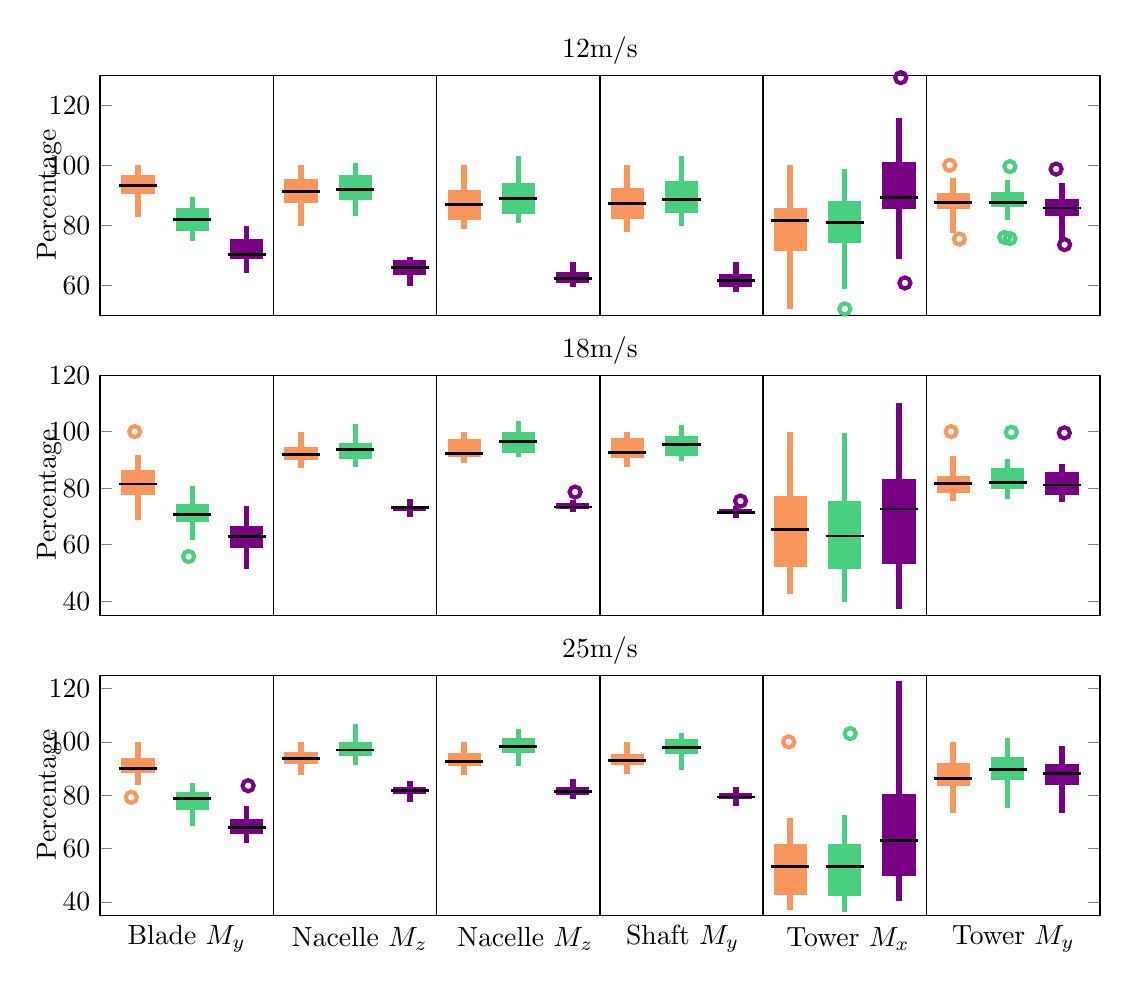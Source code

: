 % This file was created by matlab2tikz.
%
%The latest updates can be retrieved from
%  http://www.mathworks.com/matlabcentral/fileexchange/22022-matlab2tikz-matlab2tikz
%where you can also make suggestions and rate matlab2tikz.
%
\definecolor{mycolor1}{rgb}{0.977,0.589,0.357}%
\definecolor{mycolor2}{rgb}{0.286,0.812,0.5}%
\definecolor{mycolor3}{rgb}{0.471,0.0,0.522}%
\begin{tikzpicture}

\begin{axis}[%
width=5in,
height=1.2in,
at={(0in,0in)},
scale only axis,
unbounded coords=jump,
xmin=0.3,
xmax=18.7,
xtick={0.3,18.7},
xticklabels={{},{}},
ymin=50,
ymax=130,
title={12m/s},
ylabel={Percentage},
ylabel style = {yshift=-4mm},
title style = {yshift=-2mm},
axis background/.style={fill=white}
]
\addplot [color=mycolor1,solid,forget plot, line width=2pt]
  table[row sep=crcr]{%
1	82.866\\
1	100\\
};
\addplot [color=mycolor2,solid,forget plot, line width=2pt]
  table[row sep=crcr]{%
2	74.588\\
2	89.319\\
};
\addplot [color=mycolor3,solid,forget plot, line width=2pt]
  table[row sep=crcr]{%
3	63.996\\
3	79.573\\
};
\addplot [color=mycolor1,solid,forget plot, line width=2pt]
  table[row sep=crcr]{%
4	79.755\\
4	100\\
};
\addplot [color=mycolor2,solid,forget plot, line width=2pt]
  table[row sep=crcr]{%
5	83.084\\
5	100.679\\
};
\addplot [color=mycolor3,solid,forget plot, line width=2pt]
  table[row sep=crcr]{%
6	59.844\\
6	69.293\\
};
\addplot [color=mycolor1,solid,forget plot, line width=2pt]
  table[row sep=crcr]{%
7	78.651\\
7	100\\
};
\addplot [color=mycolor2,solid,forget plot, line width=2pt]
  table[row sep=crcr]{%
8	80.747\\
8	103.078\\
};
\addplot [color=mycolor3,solid,forget plot, line width=2pt]
  table[row sep=crcr]{%
9	59.325\\
9	67.78\\
};
\addplot [color=mycolor1,solid,forget plot, line width=2pt]
  table[row sep=crcr]{%
10	77.721\\
10	100\\
};
\addplot [color=mycolor2,solid,forget plot, line width=2pt]
  table[row sep=crcr]{%
11	79.77\\
11	103.009\\
};
\addplot [color=mycolor3,solid,forget plot, line width=2pt]
  table[row sep=crcr]{%
12	57.817\\
12	67.798\\
};
\addplot [color=mycolor1,solid,forget plot, line width=2pt]
  table[row sep=crcr]{%
13	52.016\\
13	100\\
};
\addplot [color=mycolor2,solid,forget plot, line width=2pt]
  table[row sep=crcr]{%
14	58.871\\
14	98.607\\
};
\addplot [color=mycolor3,solid,forget plot, line width=2pt]
  table[row sep=crcr]{%
15	68.677\\
15	115.744\\
};
\addplot [color=mycolor1,solid,forget plot, line width=2pt]
  table[row sep=crcr]{%
16	77.323\\
16	95.729\\
};\label{line:stat1}
\addplot [color=mycolor2,solid,forget plot, line width=2pt]
  table[row sep=crcr]{%
17	81.88\\
17	95.068\\
};\label{line:stat2}
\addplot [color=mycolor3,solid,forget plot, line width=2pt]
  table[row sep=crcr]{%
18	75.071\\
18	94.049\\
};\label{line:stat3}
\addplot [color=mycolor1,solid,line width=12.0pt,forget plot]
  table[row sep=crcr]{%
1	90.521\\
1	96.618\\
};
\addplot [color=mycolor2,solid,line width=12.0pt,forget plot]
  table[row sep=crcr]{%
2	77.926\\
2	85.581\\
};
\addplot [color=mycolor3,solid,line width=12.0pt,forget plot]
  table[row sep=crcr]{%
3	68.647\\
3	75.412\\
};
\addplot [color=mycolor1,solid,line width=12.0pt,forget plot]
  table[row sep=crcr]{%
4	87.33\\
4	95.279\\
};
\addplot [color=mycolor2,solid,line width=12.0pt,forget plot]
  table[row sep=crcr]{%
5	88.519\\
5	96.603\\
};
\addplot [color=mycolor3,solid,line width=12.0pt,forget plot]
  table[row sep=crcr]{%
6	63.492\\
6	68.308\\
};
\addplot [color=mycolor1,solid,line width=12.0pt,forget plot]
  table[row sep=crcr]{%
7	81.729\\
7	91.683\\
};
\addplot [color=mycolor2,solid,line width=12.0pt,forget plot]
  table[row sep=crcr]{%
8	83.857\\
8	94.073\\
};
\addplot [color=mycolor3,solid,line width=12.0pt,forget plot]
  table[row sep=crcr]{%
9	60.75\\
9	64.309\\
};
\addplot [color=mycolor1,solid,line width=12.0pt,forget plot]
  table[row sep=crcr]{%
10	82.01\\
10	92.414\\
};
\addplot [color=mycolor2,solid,line width=12.0pt,forget plot]
  table[row sep=crcr]{%
11	83.963\\
11	94.622\\
};
\addplot [color=mycolor3,solid,line width=12.0pt,forget plot]
  table[row sep=crcr]{%
12	59.561\\
12	63.697\\
};
\addplot [color=mycolor1,solid,line width=12.0pt,forget plot]
  table[row sep=crcr]{%
13	71.298\\
13	85.594\\
};
\addplot [color=mycolor2,solid,line width=12.0pt,forget plot]
  table[row sep=crcr]{%
14	73.946\\
14	88.123\\
};
\addplot [color=mycolor3,solid,line width=12.0pt,forget plot]
  table[row sep=crcr]{%
15	85.411\\
15	101.081\\
};
\addplot [color=mycolor1,solid,line width=12.0pt,forget plot]
  table[row sep=crcr]{%
16	85.32\\
16	90.886\\
};
\addplot [color=mycolor2,solid,line width=12.0pt,forget plot]
  table[row sep=crcr]{%
17	86.124\\
17	91.092\\
};
\addplot [color=mycolor3,solid,line width=12.0pt,forget plot]
  table[row sep=crcr]{%
18	82.925\\
18	88.581\\
};
\addplot [color=black,solid,forget plot,line width=1pt]
  table[row sep=crcr]{%
0.65	93.191\\
1.35	93.191\\
};
\addplot [color=black,solid,forget plot,line width=1pt]
  table[row sep=crcr]{%
1.65	81.998\\
2.35	81.998\\
};
\addplot [color=black,solid,forget plot,line width=1pt]
  table[row sep=crcr]{%
2.65	70.249\\
3.35	70.249\\
};
\addplot [color=black,solid,forget plot,line width=1pt]
  table[row sep=crcr]{%
3.65	91.202\\
4.35	91.202\\
};
\addplot [color=black,solid,forget plot,line width=1pt]
  table[row sep=crcr]{%
4.65	91.814\\
5.35	91.814\\
};
\addplot [color=black,solid,forget plot,line width=1pt]
  table[row sep=crcr]{%
5.65	65.971\\
6.35	65.971\\
};
\addplot [color=black,solid,forget plot,line width=1pt]
  table[row sep=crcr]{%
6.65	86.837\\
7.35	86.837\\
};
\addplot [color=black,solid,forget plot,line width=1pt]
  table[row sep=crcr]{%
7.65	88.867\\
8.35	88.867\\
};
\addplot [color=black,solid,forget plot,line width=1pt]
  table[row sep=crcr]{%
8.65	62.322\\
9.35	62.322\\
};
\addplot [color=black,solid,forget plot,line width=1pt]
  table[row sep=crcr]{%
9.65	87.26\\
10.35	87.26\\
};
\addplot [color=black,solid,forget plot,line width=1pt]
  table[row sep=crcr]{%
10.65	88.572\\
11.35	88.572\\
};
\addplot [color=black,solid,forget plot,line width=1pt]
  table[row sep=crcr]{%
11.65	61.649\\
12.35	61.649\\
};
\addplot [color=black,solid,forget plot,line width=1pt]
  table[row sep=crcr]{%
12.65	81.534\\
13.35	81.534\\
};
\addplot [color=black,solid,forget plot,line width=1pt]
  table[row sep=crcr]{%
13.65	80.847\\
14.35	80.847\\
};
\addplot [color=black,solid,forget plot,line width=1pt]
  table[row sep=crcr]{%
14.65	89.177\\
15.35	89.177\\
};
\addplot [color=black,solid,forget plot,line width=1pt]
  table[row sep=crcr]{%
15.65	87.625\\
16.35	87.625\\
};
\addplot [color=black,solid,forget plot,line width=1pt]
  table[row sep=crcr]{%
16.65	87.473\\
17.35	87.473\\
};
\addplot [color=black,solid,forget plot,line width=1pt]
  table[row sep=crcr]{%
17.65	85.758\\
18.35	85.758\\
};

\addplot [color=black,mark size=2.0pt,only marks,mark=o,mark options={solid,draw=mycolor2},line width=1.5pt,forget plot]
  table[row sep=crcr]{%
14.005	52.089\\
};
\addplot [color=black,mark size=2.0pt,only marks,mark=o,mark options={solid,draw=mycolor3},line width=1.5pt,forget plot]
  table[row sep=crcr]{%
15.111	60.74\\
15.034	129.179\\
};
\addplot [color=black,mark size=2.0pt,only marks,mark=o,mark options={solid,draw=mycolor1},line width=1.5pt,forget plot]
  table[row sep=crcr]{%
16.114	75.375\\
15.935	100\\
};

\addplot [color=black,mark size=2.0pt,only marks,mark=o,mark options={solid,draw=mycolor2},line width=1.5pt,forget plot]
  table[row sep=crcr]{%
17.044	75.572\\
16.947	75.929\\
17.043	99.535\\
};
\addplot [color=black,mark size=2.0pt,only marks,mark=o,mark options={solid,draw=mycolor3},line width=1.5pt,forget plot]
  table[row sep=crcr]{%
18.049	73.517\\
17.892	98.713\\
};
\addplot [color=black,solid,forget plot]
  table[row sep=crcr]{%
3.5	30\\
3.5	130\\
};
\addplot [color=black,solid,forget plot]
  table[row sep=crcr]{%
6.5	30\\
6.5	130\\
};
\addplot [color=black,solid,forget plot]
  table[row sep=crcr]{%
9.5	30\\
9.5	130\\
};
\addplot [color=black,solid,forget plot]
  table[row sep=crcr]{%
12.5	30\\
12.5	130\\
};
\addplot [color=black,solid,forget plot]
  table[row sep=crcr]{%
15.5	30\\
15.5	130\\
};
\end{axis}

\begin{axis}[%
width=5in,
height=1.2in,
at={(0in,-1.5in)},
scale only axis,
ylabel={Percentage},
unbounded coords=jump,
xmin=0.3,
xmax=18.7,
xtick={0.3,18.7},
xticklabels={{},{}},
ymin=35,
ymax=120,
title={18m/s},
title style = {yshift=-2mm},
ylabel style = {yshift=-4mm},
axis background/.style={fill=white}
]
\addplot [color=mycolor1,solid,forget plot, line width=2pt]
  table[row sep=crcr]{%
1	68.717\\
1	91.829\\
};
\addplot [color=mycolor2,solid,forget plot, line width=2pt]
  table[row sep=crcr]{%
2	61.719\\
2	80.697\\
};
\addplot [color=mycolor3,solid,forget plot, line width=2pt]
  table[row sep=crcr]{%
3	51.53\\
3	73.503\\
};
\addplot [color=mycolor1,solid,forget plot, line width=2pt]
  table[row sep=crcr]{%
4	87.135\\
4	100\\
};
\addplot [color=mycolor2,solid,forget plot, line width=2pt]
  table[row sep=crcr]{%
5	87.36\\
5	102.865\\
};
\addplot [color=mycolor3,solid,forget plot, line width=2pt]
  table[row sep=crcr]{%
6	69.663\\
6	76.124\\
};
\addplot [color=mycolor1,solid,forget plot, line width=2pt]
  table[row sep=crcr]{%
7	88.762\\
7	100\\
};
\addplot [color=mycolor2,solid,forget plot, line width=2pt]
  table[row sep=crcr]{%
8	91.101\\
8	103.651\\
};
\addplot [color=mycolor3,solid,forget plot, line width=2pt]
  table[row sep=crcr]{%
9	71.706\\
9	75.813\\
};
\addplot [color=mycolor1,solid,forget plot, line width=2pt]
  table[row sep=crcr]{%
10	87.354\\
10	100\\
};
\addplot [color=mycolor2,solid,forget plot, line width=2pt]
  table[row sep=crcr]{%
11	89.694\\
11	102.507\\
};
\addplot [color=mycolor3,solid,forget plot, line width=2pt]
  table[row sep=crcr]{%
12	69.526\\
12	73.538\\
};
\addplot [color=mycolor1,solid,forget plot, line width=2pt]
  table[row sep=crcr]{%
13	42.449\\
13	100\\
};
\addplot [color=mycolor2,solid,forget plot, line width=2pt]
  table[row sep=crcr]{%
14	39.832\\
14	99.586\\
};
\addplot [color=mycolor3,solid,forget plot, line width=2pt]
  table[row sep=crcr]{%
15	37.081\\
15	110.268\\
};
\addplot [color=mycolor1,solid,forget plot, line width=2pt]
  table[row sep=crcr]{%
16	75.349\\
16	91.296\\
};
\addplot [color=mycolor2,solid,forget plot, line width=2pt]
  table[row sep=crcr]{%
17	76.278\\
17	90.418\\
};
\addplot [color=mycolor3,solid,forget plot, line width=2pt]
  table[row sep=crcr]{%
18	75.142\\
18	88.701\\
};
\addplot [color=mycolor1,solid,line width=12.0pt,forget plot]
  table[row sep=crcr]{%
1	77.669\\
1	86.361\\
};
\addplot [color=mycolor2,solid,line width=12.0pt,forget plot]
  table[row sep=crcr]{%
2	67.92\\
2	74.544\\
};
\addplot [color=mycolor3,solid,line width=12.0pt,forget plot]
  table[row sep=crcr]{%
3	58.822\\
3	66.553\\
};
\addplot [color=mycolor1,solid,line width=12.0pt,forget plot]
  table[row sep=crcr]{%
4	89.803\\
4	94.691\\
};
\addplot [color=mycolor2,solid,line width=12.0pt,forget plot]
  table[row sep=crcr]{%
5	90.253\\
5	95.843\\
};
\addplot [color=mycolor3,solid,line width=12.0pt,forget plot]
  table[row sep=crcr]{%
6	72.051\\
6	73.82\\
};
\addplot [color=mycolor1,solid,line width=12.0pt,forget plot]
  table[row sep=crcr]{%
7	90.873\\
7	97.576\\
};
\addplot [color=mycolor2,solid,line width=12.0pt,forget plot]
  table[row sep=crcr]{%
8	92.47\\
8	100.057\\
};
\addplot [color=mycolor3,solid,line width=12.0pt,forget plot]
  table[row sep=crcr]{%
9	72.675\\
9	74.872\\
};
\addplot [color=mycolor1,solid,line width=12.0pt,forget plot]
  table[row sep=crcr]{%
10	90.808\\
10	97.911\\
};
\addplot [color=mycolor2,solid,line width=12.0pt,forget plot]
  table[row sep=crcr]{%
11	91.253\\
11	98.357\\
};
\addplot [color=mycolor3,solid,line width=12.0pt,forget plot]
  table[row sep=crcr]{%
12	70.696\\
12	72.451\\
};
\addplot [color=mycolor1,solid,line width=12.0pt,forget plot]
  table[row sep=crcr]{%
13	51.996\\
13	77.253\\
};
\addplot [color=mycolor2,solid,line width=12.0pt,forget plot]
  table[row sep=crcr]{%
14	51.355\\
14	75.277\\
};
\addplot [color=mycolor3,solid,line width=12.0pt,forget plot]
  table[row sep=crcr]{%
15	53.258\\
15	83.302\\
};
\addplot [color=mycolor1,solid,line width=12.0pt,forget plot]
  table[row sep=crcr]{%
16	78.286\\
16	84.465\\
};
\addplot [color=mycolor2,solid,line width=12.0pt,forget plot]
  table[row sep=crcr]{%
17	79.791\\
17	86.996\\
};
\addplot [color=mycolor3,solid,line width=12.0pt,forget plot]
  table[row sep=crcr]{%
18	77.738\\
18	85.866\\
};
\addplot [color=black,solid,forget plot,line width=1pt]
  table[row sep=crcr]{%
0.65	81.494\\
1.35	81.494\\
};
\addplot [color=black,solid,forget plot,line width=1pt]
  table[row sep=crcr]{%
1.65	70.605\\
2.35	70.605\\
};
\addplot [color=black,solid,forget plot,line width=1pt]
  table[row sep=crcr]{%
2.65	62.988\\
3.35	62.988\\
};
\addplot [color=black,solid,forget plot,line width=1pt]
  table[row sep=crcr]{%
3.65	92.051\\
4.35	92.051\\
};
\addplot [color=black,solid,forget plot,line width=1pt]
  table[row sep=crcr]{%
4.65	93.736\\
5.35	93.736\\
};
\addplot [color=black,solid,forget plot,line width=1pt]
  table[row sep=crcr]{%
5.65	73.09\\
6.35	73.09\\
};
\addplot [color=black,solid,forget plot,line width=1pt]
  table[row sep=crcr]{%
6.65	92.27\\
7.35	92.27\\
};
\addplot [color=black,solid,forget plot,line width=1pt]
  table[row sep=crcr]{%
7.65	96.463\\
8.35	96.463\\
};
\addplot [color=black,solid,forget plot,line width=1pt]
  table[row sep=crcr]{%
8.65	73.303\\
9.35	73.303\\
};
\addplot [color=black,solid,forget plot,line width=1pt]
  table[row sep=crcr]{%
9.65	92.618\\
10.35	92.618\\
};
\addplot [color=black,solid,forget plot,line width=1pt]
  table[row sep=crcr]{%
10.65	95.404\\
11.35	95.404\\
};
\addplot [color=black,solid,forget plot,line width=1pt]
  table[row sep=crcr]{%
11.65	71.281\\
12.35	71.281\\
};
\addplot [color=black,solid,forget plot,line width=1pt]
  table[row sep=crcr]{%
12.65	65.349\\
13.35	65.349\\
};
\addplot [color=black,solid,forget plot,line width=1pt]
  table[row sep=crcr]{%
13.65	63.046\\
14.35	63.046\\
};
\addplot [color=black,solid,forget plot,line width=1pt]
  table[row sep=crcr]{%
14.65	72.64\\
15.35	72.64\\
};
\addplot [color=black,solid,forget plot,line width=1pt]
  table[row sep=crcr]{%
15.65	81.553\\
16.35	81.553\\
};
\addplot [color=black,solid,forget plot,line width=1pt]
  table[row sep=crcr]{%
16.65	81.947\\
17.35	81.947\\
};
\addplot [color=black,solid,forget plot,line width=1pt]
  table[row sep=crcr]{%
17.65	81.134\\
18.35	81.134\\
};
\addplot [color=black,mark size=2.0pt,only marks,mark=o,mark options={solid,draw=mycolor1},line width=1.5pt,forget plot]
  table[row sep=crcr]{%
0.939	100\\
};
\addplot [color=black,mark size=2.0pt,only marks,mark=o,mark options={solid,draw=mycolor2},line width=1.5pt,forget plot]
  table[row sep=crcr]{%
1.931	55.794\\
};
\addplot [color=black,mark size=2.0pt,only marks,mark=o,mark options={solid,draw=mycolor3},line width=1.5pt,forget plot]
  table[row sep=crcr]{%
nan	nan\\
};
\addplot [color=black,mark size=2.0pt,only marks,mark=o,mark options={solid,draw=mycolor1},line width=1.5pt,forget plot]
  table[row sep=crcr]{%
nan	nan\\
};
\addplot [color=black,mark size=2.0pt,only marks,mark=o,mark options={solid,draw=mycolor2},line width=1.5pt,forget plot]
  table[row sep=crcr]{%
nan	nan\\
};
\addplot [color=black,mark size=2.0pt,only marks,mark=o,mark options={solid,draw=mycolor3},line width=1.5pt,forget plot]
  table[row sep=crcr]{%
nan	nan\\
};
\addplot [color=black,mark size=2.0pt,only marks,mark=o,mark options={solid,draw=mycolor1},line width=1.5pt,forget plot]
  table[row sep=crcr]{%
nan	nan\\
};
\addplot [color=black,mark size=2.0pt,only marks,mark=o,mark options={solid,draw=mycolor2},line width=1.5pt,forget plot]
  table[row sep=crcr]{%
nan	nan\\
};
\addplot [color=black,mark size=2.0pt,only marks,mark=o,mark options={solid,draw=mycolor3},line width=1.5pt,forget plot]
  table[row sep=crcr]{%
9.042	78.608\\
};
\addplot [color=black,mark size=2.0pt,only marks,mark=o,mark options={solid,draw=mycolor1},line width=1.5pt,forget plot]
  table[row sep=crcr]{%
nan	nan\\
};
\addplot [color=black,mark size=2.0pt,only marks,mark=o,mark options={solid,draw=mycolor2},line width=1.5pt,forget plot]
  table[row sep=crcr]{%
nan	nan\\
};
\addplot [color=black,mark size=2.0pt,only marks,mark=o,mark options={solid,draw=mycolor3},line width=1.5pt,forget plot]
  table[row sep=crcr]{%
12.086	75.432\\
};
\addplot [color=black,mark size=2.0pt,only marks,mark=o,mark options={solid,draw=mycolor1},line width=1.5pt,forget plot]
  table[row sep=crcr]{%
nan	nan\\
};
\addplot [color=black,mark size=2.0pt,only marks,mark=o,mark options={solid,draw=mycolor2},line width=1.5pt,forget plot]
  table[row sep=crcr]{%
nan	nan\\
};
\addplot [color=black,mark size=2.0pt,only marks,mark=o,mark options={solid,draw=mycolor3},line width=1.5pt,forget plot]
  table[row sep=crcr]{%
nan	nan\\
};
\addplot [color=black,mark size=2.0pt,only marks,mark=o,mark options={solid,draw=mycolor1},line width=1.5pt,forget plot]
  table[row sep=crcr]{%
15.961	100\\
};
\addplot [color=black,mark size=2.0pt,only marks,mark=o,mark options={solid,draw=mycolor2},line width=1.5pt,forget plot]
  table[row sep=crcr]{%
17.07	99.793\\
};
\addplot [color=black,mark size=2.0pt,only marks,mark=o,mark options={solid,draw=mycolor3},line width=1.5pt,forget plot]
  table[row sep=crcr]{%
18.044	99.574\\
};
\addplot [color=black,solid,forget plot]
  table[row sep=crcr]{%
3.5	30\\
3.5	130\\
};
\addplot [color=black,solid,forget plot]
  table[row sep=crcr]{%
6.5	30\\
6.5	130\\
};
\addplot [color=black,solid,forget plot]
  table[row sep=crcr]{%
9.5	30\\
9.5	130\\
};
\addplot [color=black,solid,forget plot]
  table[row sep=crcr]{%
12.5	30\\
12.5	130\\
};
\addplot [color=black,solid,forget plot]
  table[row sep=crcr]{%
15.5	30\\
15.5	130\\
};
\end{axis}

\begin{axis}[%
width=5in,
height=1.2in,
at={(0in,-3.0in)},
scale only axis,
unbounded coords=jump,
clip=false,
xmin=0.3,
xmax=18.7,
xtick={\empty},
ymin=35,
ymax=125,
title={25m/s},
title style = {yshift=-2mm},
ylabel={Percentage},
ylabel style = {yshift=-4mm},
axis background/.style={fill=white}
]
\addplot [color=mycolor1,solid,forget plot, line width=2pt]
  table[row sep=crcr]{%
1	83.701\\
1	100\\
};
\addplot [color=mycolor2,solid,forget plot, line width=2pt]
  table[row sep=crcr]{%
2	68.505\\
2	84.467\\
};
\addplot [color=mycolor3,solid,forget plot, line width=2pt]
  table[row sep=crcr]{%
3	61.949\\
3	75.766\\
};
\addplot [color=mycolor1,solid,forget plot, line width=2pt]
  table[row sep=crcr]{%
4	87.619\\
4	100\\
};
\addplot [color=mycolor2,solid,forget plot, line width=2pt]
  table[row sep=crcr]{%
5	91.199\\
5	106.73\\
};
\addplot [color=mycolor3,solid,forget plot, line width=2pt]
  table[row sep=crcr]{%
6	77.265\\
6	85.462\\
};
\addplot [color=mycolor1,solid,forget plot, line width=2pt]
  table[row sep=crcr]{%
7	87.688\\
7	100\\
};
\addplot [color=mycolor2,solid,forget plot, line width=2pt]
  table[row sep=crcr]{%
8	90.831\\
8	104.735\\
};
\addplot [color=mycolor3,solid,forget plot, line width=2pt]
  table[row sep=crcr]{%
9	78.605\\
9	86.053\\
};
\addplot [color=mycolor1,solid,forget plot, line width=2pt]
  table[row sep=crcr]{%
10	87.971\\
10	100\\
};
\addplot [color=mycolor2,solid,forget plot, line width=2pt]
  table[row sep=crcr]{%
11	89.341\\
11	103.51\\
};
\addplot [color=mycolor3,solid,forget plot, line width=2pt]
  table[row sep=crcr]{%
12	76.113\\
12	83.134\\
};
\addplot [color=mycolor1,solid,forget plot, line width=2pt]
  table[row sep=crcr]{%
13	36.882\\
13	71.58\\
};
\addplot [color=mycolor2,solid,forget plot, line width=2pt]
  table[row sep=crcr]{%
14	36.35\\
14	72.502\\
};
\addplot [color=mycolor3,solid,forget plot, line width=2pt]
  table[row sep=crcr]{%
15	40.163\\
15	122.679\\
};
\addplot [color=mycolor1,solid,forget plot, line width=2pt]
  table[row sep=crcr]{%
16	73.415\\
16	100\\
};
\addplot [color=mycolor2,solid,forget plot, line width=2pt]
  table[row sep=crcr]{%
17	75.335\\
17	101.476\\
};
\addplot [color=mycolor3,solid,forget plot, line width=2pt]
  table[row sep=crcr]{%
18	73.504\\
18	98.622\\
};
\addplot [color=mycolor1,solid,line width=12.0pt,forget plot]
  table[row sep=crcr]{%
1	88.159\\
1	93.919\\
};
\addplot [color=mycolor2,solid,line width=12.0pt,forget plot]
  table[row sep=crcr]{%
2	74.464\\
2	81.327\\
};
\addplot [color=mycolor3,solid,line width=12.0pt,forget plot]
  table[row sep=crcr]{%
3	65.273\\
3	71.216\\
};
\addplot [color=mycolor1,solid,line width=12.0pt,forget plot]
  table[row sep=crcr]{%
4	91.609\\
4	96.333\\
};
\addplot [color=mycolor2,solid,line width=12.0pt,forget plot]
  table[row sep=crcr]{%
5	94.586\\
5	99.957\\
};
\addplot [color=mycolor3,solid,line width=12.0pt,forget plot]
  table[row sep=crcr]{%
6	80.479\\
6	82.959\\
};
\addplot [color=mycolor1,solid,line width=12.0pt,forget plot]
  table[row sep=crcr]{%
7	90.981\\
7	95.652\\
};
\addplot [color=mycolor2,solid,line width=12.0pt,forget plot]
  table[row sep=crcr]{%
8	95.997\\
8	101.528\\
};
\addplot [color=mycolor3,solid,line width=12.0pt,forget plot]
  table[row sep=crcr]{%
9	80.241\\
9	82.996\\
};
\addplot [color=mycolor1,solid,line width=12.0pt,forget plot]
  table[row sep=crcr]{%
10	91.374\\
10	95.569\\
};
\addplot [color=mycolor2,solid,line width=12.0pt,forget plot]
  table[row sep=crcr]{%
11	95.462\\
11	101.049\\
};
\addplot [color=mycolor3,solid,line width=12.0pt,forget plot]
  table[row sep=crcr]{%
12	78.532\\
12	80.651\\
};
\addplot [color=mycolor1,solid,line width=12.0pt,forget plot]
  table[row sep=crcr]{%
13	42.527\\
13	61.85\\
};
\addplot [color=mycolor2,solid,line width=12.0pt,forget plot]
  table[row sep=crcr]{%
14	42.172\\
14	61.875\\
};
\addplot [color=mycolor3,solid,line width=12.0pt,forget plot]
  table[row sep=crcr]{%
15	49.539\\
15	80.333\\
};
\addplot [color=mycolor1,solid,line width=12.0pt,forget plot]
  table[row sep=crcr]{%
16	83.479\\
16	92.096\\
};
\addplot [color=mycolor2,solid,line width=12.0pt,forget plot]
  table[row sep=crcr]{%
17	85.812\\
17	94.345\\
};
\addplot [color=mycolor3,solid,line width=12.0pt,forget plot]
  table[row sep=crcr]{%
18	83.784\\
18	91.531\\
};
\addplot [color=black,solid,forget plot,line width=1pt]
  table[row sep=crcr]{%
0.65	90.089\\
1.35	90.089\\
};
\addplot [color=black,solid,forget plot,line width=1pt]
  table[row sep=crcr]{%
1.65	78.646\\
2.35	78.646\\
};
\addplot [color=black,solid,forget plot,line width=1pt]
  table[row sep=crcr]{%
2.65	67.877\\
3.35	67.877\\
};
\addplot [color=black,solid,forget plot,line width=1pt]
  table[row sep=crcr]{%
3.65	93.809\\
4.35	93.809\\
};
\addplot [color=black,solid,forget plot,line width=1pt]
  table[row sep=crcr]{%
4.65	96.915\\
5.35	96.915\\
};
\addplot [color=black,solid,forget plot,line width=1pt]
  table[row sep=crcr]{%
5.65	81.838\\
6.35	81.838\\
};
\addplot [color=black,solid,forget plot,line width=1pt]
  table[row sep=crcr]{%
6.65	92.531\\
7.35	92.531\\
};
\addplot [color=black,solid,forget plot,line width=1pt]
  table[row sep=crcr]{%
7.65	98.3\\
8.35	98.3\\
};
\addplot [color=black,solid,forget plot,line width=1pt]
  table[row sep=crcr]{%
8.65	81.468\\
9.35	81.468\\
};
\addplot [color=black,solid,forget plot,line width=1pt]
  table[row sep=crcr]{%
9.65	92.915\\
10.35	92.915\\
};
\addplot [color=black,solid,forget plot,line width=1pt]
  table[row sep=crcr]{%
10.65	97.817\\
11.35	97.817\\
};
\addplot [color=black,solid,forget plot,line width=1pt]
  table[row sep=crcr]{%
11.65	79.324\\
12.35	79.324\\
};
\addplot [color=black,solid,forget plot,line width=1pt]
  table[row sep=crcr]{%
12.65	53.143\\
13.35	53.143\\
};
\addplot [color=black,solid,forget plot,line width=1pt]
  table[row sep=crcr]{%
13.65	53.253\\
14.35	53.253\\
};
\addplot [color=black,solid,forget plot,line width=1pt]
  table[row sep=crcr]{%
14.65	63.133\\
15.35	63.133\\
};
\addplot [color=black,solid,forget plot,line width=1pt]
  table[row sep=crcr]{%
15.65	86.181\\
16.35	86.181\\
};
\addplot [color=black,solid,forget plot,line width=1pt]
  table[row sep=crcr]{%
16.65	89.596\\
17.35	89.596\\
};
\addplot [color=black,solid,forget plot,line width=1pt]
  table[row sep=crcr]{%
17.65	88.1\\
18.35	88.1\\
};
\addplot [color=black,mark size=2.0pt,only marks,mark=o,mark options={solid,draw=mycolor1},line width=1.5pt,forget plot]
  table[row sep=crcr]{%
0.877	79.197\\
};
\addplot [color=black,mark size=2.0pt,only marks,mark=o,mark options={solid,draw=mycolor3},line width=1.5pt,forget plot]
  table[row sep=crcr]{%
3.026	83.548\\
};

\addplot [color=black,mark size=2.0pt,only marks,mark=o,mark options={solid,draw=mycolor1},line width=1.5pt,forget plot]
  table[row sep=crcr]{%
12.972	100\\
};
\addplot [color=black,mark size=2.0pt,only marks,mark=o,mark options={solid,draw=mycolor2},line width=1.5pt,forget plot]
  table[row sep=crcr]{%
14.104	103.118\\
};
\addplot [color=black,mark size=2.0pt,only marks,mark=o,mark options={solid,draw=mycolor3},line width=1.5pt,forget plot]
  table[row sep=crcr]{%
nan	nan\\
};
\node at (1.1cm,-0.3cm) {Blade $M_y$};
\node at (3.3cm,-0.3cm) {Nacelle $M_z$ };
\node at (5.4cm,-.3cm) {Nacelle $M_z$ };
\node at (7.4cm,-.3cm) {Shaft $M_y$ };
\node at (9.5cm,-.3cm) {Tower  $M_x$};
\node at (11.6cm,-.3cm) {Tower  $M_y$};
\addplot [color=black,solid,forget plot]
  table[row sep=crcr]{%
3.5	35\\
3.5	125\\
};
\addplot [color=black,solid,forget plot]
  table[row sep=crcr]{%
6.5	35\\
6.5	125\\
};
\addplot [color=black,solid,forget plot]
  table[row sep=crcr]{%
9.5	35\\
9.5	125\\
};
\addplot [color=black,solid,forget plot]
  table[row sep=crcr]{%
12.5	 35\\
12.5	 125\\
};
\addplot [color=black,solid,forget plot]
  table[row sep=crcr]{%
15.5	 35\\
15.5	 125\\
};
\end{axis}
\end{tikzpicture}%